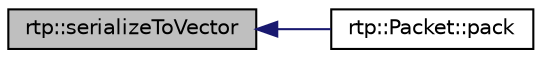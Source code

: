 digraph "rtp::serializeToVector"
{
  edge [fontname="Helvetica",fontsize="10",labelfontname="Helvetica",labelfontsize="10"];
  node [fontname="Helvetica",fontsize="10",shape=record];
  rankdir="LR";
  Node3 [label="rtp::serializeToVector",height=0.2,width=0.4,color="black", fillcolor="grey75", style="filled", fontcolor="black"];
  Node3 -> Node4 [dir="back",color="midnightblue",fontsize="10",style="solid",fontname="Helvetica"];
  Node4 [label="rtp::Packet::pack",height=0.2,width=0.4,color="black", fillcolor="white", style="filled",URL="$classrtp_1_1_packet.html#ae7ade83f1d9d9c46178e639be7900282"];
}
